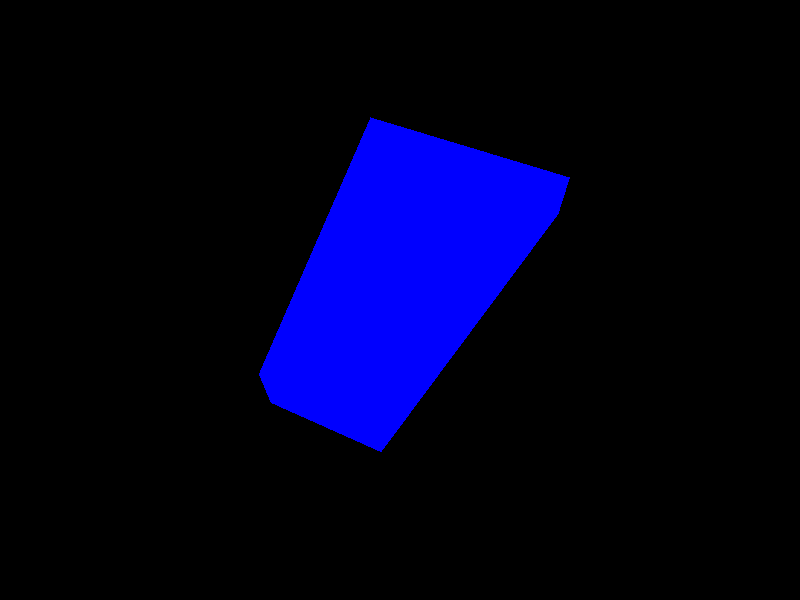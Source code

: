 global_settings {
   assumed_gamma 1.5
   noise_generator 2
}

light_source {
   <3.1, 5, 0.9>, rgb <1, 1, 1>
}

prism {
   linear_spline
   linear_sweep
   0, 0.5,
   5,
   <1.05, 2>, <0.5, -1>, <-0.5, -1>, <-1.05, 2>, <1.05, 2>
   scale 1
   translate <-0.0333333, 0, -0.366667>
   rotate <0, 0, 0>
   
   pigment {
      color rgb <0, 0, 1>
   }
}

camera {
   perspective
   location <1.3, 4.5, -2.83333>
   sky <0, 1, 0>
   direction <0, 0, 1>
   right <1.33333, 0, 0>
   up <0, 1, 0>
   look_at <0, 0, 0>
}